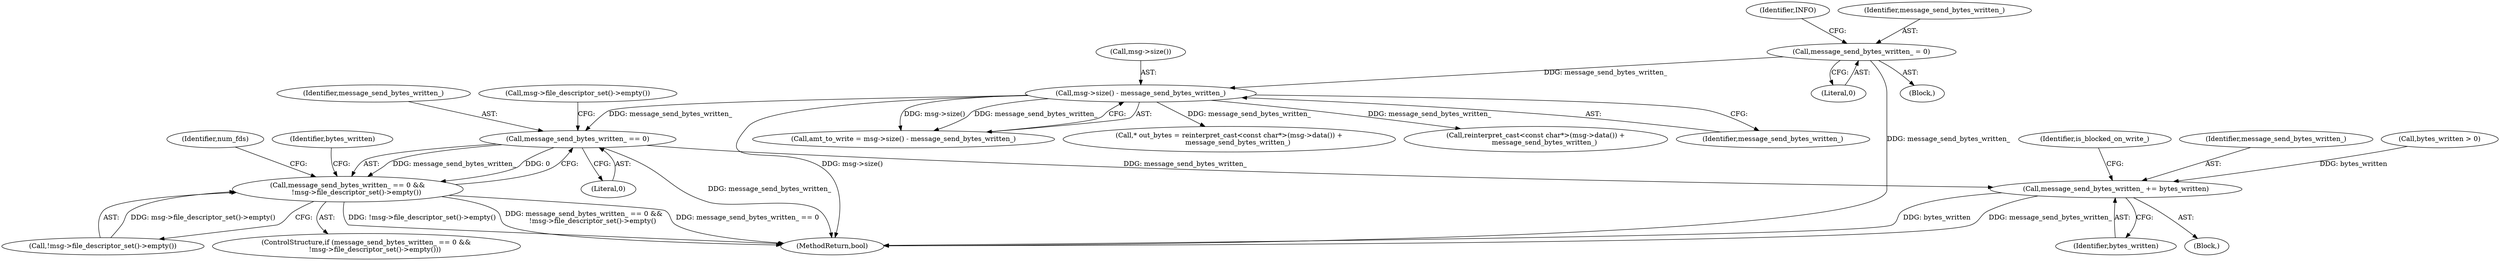 digraph "0_Chrome_aac449e7154720b895ff1e7f3497c2ce95ae1a5a_0@API" {
"1000236" [label="(Call,message_send_bytes_written_ == 0)"];
"1000192" [label="(Call,msg->size() - message_send_bytes_written_)"];
"1000486" [label="(Call,message_send_bytes_written_ = 0)"];
"1000235" [label="(Call,message_send_bytes_written_ == 0 &&\n        !msg->file_descriptor_set()->empty())"];
"1000469" [label="(Call,message_send_bytes_written_ += bytes_written)"];
"1000240" [label="(Call,msg->file_descriptor_set()->empty())"];
"1000234" [label="(ControlStructure,if (message_send_bytes_written_ == 0 &&\n        !msg->file_descriptor_set()->empty()))"];
"1000507" [label="(MethodReturn,bool)"];
"1000473" [label="(Identifier,is_blocked_on_write_)"];
"1000470" [label="(Identifier,message_send_bytes_written_)"];
"1000190" [label="(Call,amt_to_write = msg->size() - message_send_bytes_written_)"];
"1000194" [label="(Identifier,message_send_bytes_written_)"];
"1000485" [label="(Block,)"];
"1000365" [label="(Identifier,bytes_written)"];
"1000200" [label="(Call,* out_bytes = reinterpret_cast<const char*>(msg->data()) +\n        message_send_bytes_written_)"];
"1000235" [label="(Call,message_send_bytes_written_ == 0 &&\n        !msg->file_descriptor_set()->empty())"];
"1000239" [label="(Call,!msg->file_descriptor_set()->empty())"];
"1000193" [label="(Call,msg->size())"];
"1000491" [label="(Identifier,INFO)"];
"1000465" [label="(Call,bytes_written > 0)"];
"1000202" [label="(Call,reinterpret_cast<const char*>(msg->data()) +\n        message_send_bytes_written_)"];
"1000488" [label="(Literal,0)"];
"1000469" [label="(Call,message_send_bytes_written_ += bytes_written)"];
"1000238" [label="(Literal,0)"];
"1000192" [label="(Call,msg->size() - message_send_bytes_written_)"];
"1000236" [label="(Call,message_send_bytes_written_ == 0)"];
"1000237" [label="(Identifier,message_send_bytes_written_)"];
"1000486" [label="(Call,message_send_bytes_written_ = 0)"];
"1000468" [label="(Block,)"];
"1000487" [label="(Identifier,message_send_bytes_written_)"];
"1000471" [label="(Identifier,bytes_written)"];
"1000245" [label="(Identifier,num_fds)"];
"1000236" -> "1000235"  [label="AST: "];
"1000236" -> "1000238"  [label="CFG: "];
"1000237" -> "1000236"  [label="AST: "];
"1000238" -> "1000236"  [label="AST: "];
"1000240" -> "1000236"  [label="CFG: "];
"1000235" -> "1000236"  [label="CFG: "];
"1000236" -> "1000507"  [label="DDG: message_send_bytes_written_"];
"1000236" -> "1000235"  [label="DDG: message_send_bytes_written_"];
"1000236" -> "1000235"  [label="DDG: 0"];
"1000192" -> "1000236"  [label="DDG: message_send_bytes_written_"];
"1000236" -> "1000469"  [label="DDG: message_send_bytes_written_"];
"1000192" -> "1000190"  [label="AST: "];
"1000192" -> "1000194"  [label="CFG: "];
"1000193" -> "1000192"  [label="AST: "];
"1000194" -> "1000192"  [label="AST: "];
"1000190" -> "1000192"  [label="CFG: "];
"1000192" -> "1000507"  [label="DDG: msg->size()"];
"1000192" -> "1000190"  [label="DDG: msg->size()"];
"1000192" -> "1000190"  [label="DDG: message_send_bytes_written_"];
"1000486" -> "1000192"  [label="DDG: message_send_bytes_written_"];
"1000192" -> "1000200"  [label="DDG: message_send_bytes_written_"];
"1000192" -> "1000202"  [label="DDG: message_send_bytes_written_"];
"1000486" -> "1000485"  [label="AST: "];
"1000486" -> "1000488"  [label="CFG: "];
"1000487" -> "1000486"  [label="AST: "];
"1000488" -> "1000486"  [label="AST: "];
"1000491" -> "1000486"  [label="CFG: "];
"1000486" -> "1000507"  [label="DDG: message_send_bytes_written_"];
"1000235" -> "1000234"  [label="AST: "];
"1000235" -> "1000239"  [label="CFG: "];
"1000239" -> "1000235"  [label="AST: "];
"1000245" -> "1000235"  [label="CFG: "];
"1000365" -> "1000235"  [label="CFG: "];
"1000235" -> "1000507"  [label="DDG: message_send_bytes_written_ == 0"];
"1000235" -> "1000507"  [label="DDG: !msg->file_descriptor_set()->empty()"];
"1000235" -> "1000507"  [label="DDG: message_send_bytes_written_ == 0 &&\n        !msg->file_descriptor_set()->empty()"];
"1000239" -> "1000235"  [label="DDG: msg->file_descriptor_set()->empty()"];
"1000469" -> "1000468"  [label="AST: "];
"1000469" -> "1000471"  [label="CFG: "];
"1000470" -> "1000469"  [label="AST: "];
"1000471" -> "1000469"  [label="AST: "];
"1000473" -> "1000469"  [label="CFG: "];
"1000469" -> "1000507"  [label="DDG: bytes_written"];
"1000469" -> "1000507"  [label="DDG: message_send_bytes_written_"];
"1000465" -> "1000469"  [label="DDG: bytes_written"];
}
